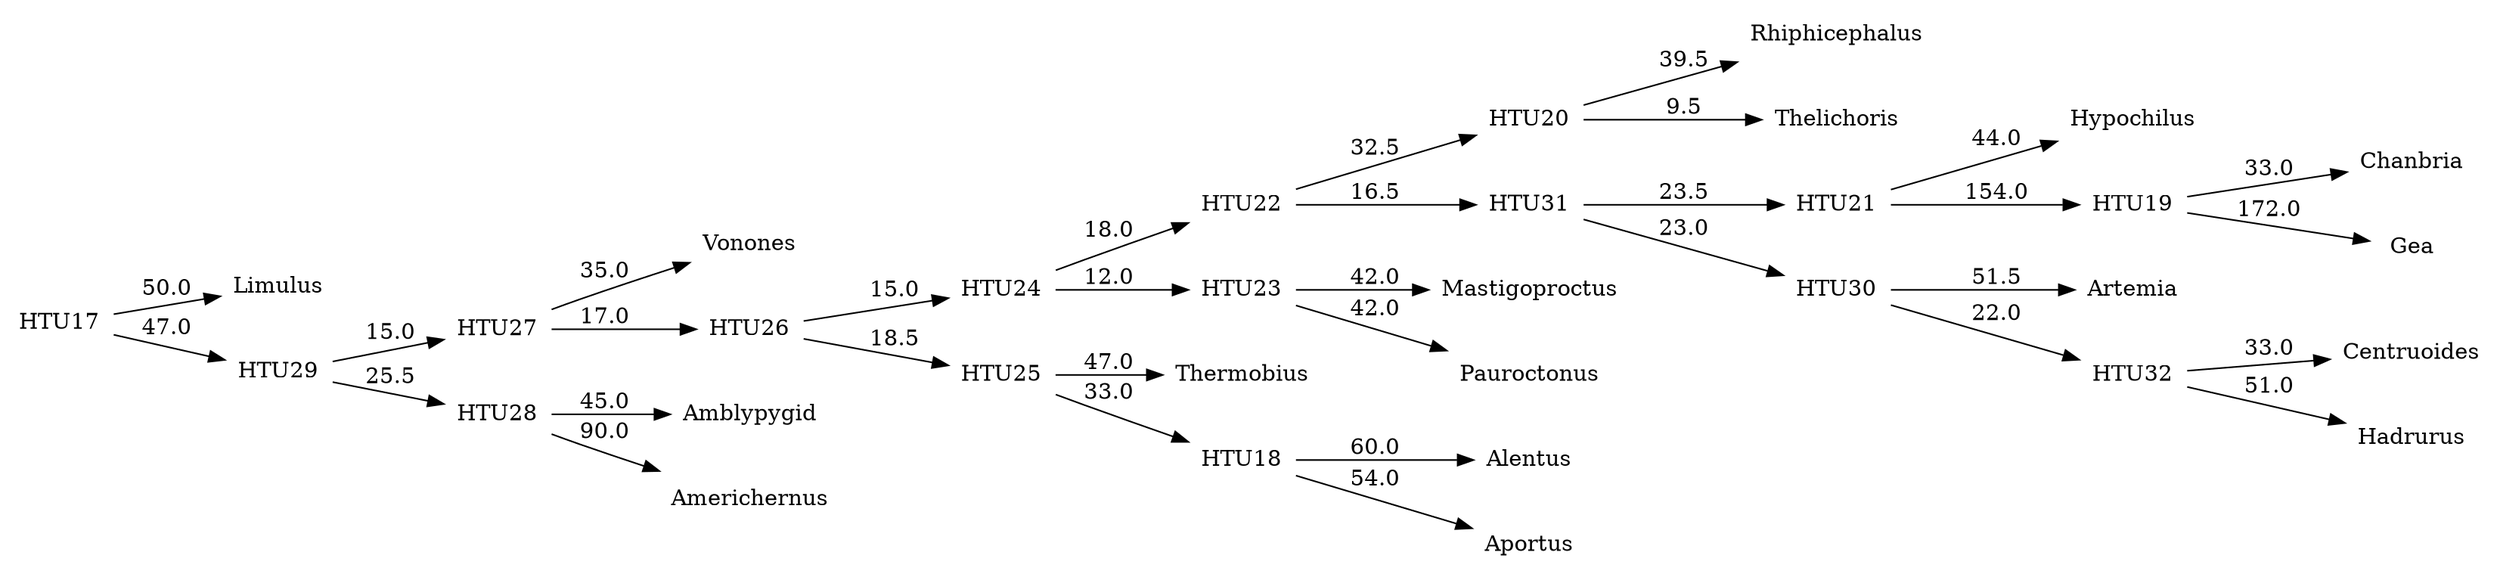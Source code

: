 digraph G {
	rankdir = LR;	node [ shape = none];

    0 [label=Alentus];
    1 [label=Amblypygid];
    2 [label=Americhernus];
    3 [label=Aportus];
    4 [label=Artemia];
    5 [label=Centruoides];
    6 [label=Chanbria];
    7 [label=Gea];
    8 [label=Hadrurus];
    9 [label=Hypochilus];
    10 [label=Limulus];
    11 [label=Mastigoproctus];
    12 [label=Pauroctonus];
    13 [label=Rhiphicephalus];
    14 [label=Thelichoris];
    15 [label=Thermobius];
    16 [label=Vonones];
    17 [label=HTU17];
    18 [label=HTU18];
    19 [label=HTU19];
    20 [label=HTU20];
    21 [label=HTU21];
    22 [label=HTU22];
    23 [label=HTU23];
    24 [label=HTU24];
    25 [label=HTU25];
    26 [label=HTU26];
    27 [label=HTU27];
    28 [label=HTU28];
    29 [label=HTU29];
    30 [label=HTU30];
    31 [label=HTU31];
    32 [label=HTU32];
    17 -> 10 [label=50.0];
    17 -> 29 [label=47.0];
    18 -> 0 [label=60.0];
    18 -> 3 [label=54.0];
    19 -> 6 [label=33.0];
    19 -> 7 [label=172.0];
    20 -> 13 [label=39.5];
    20 -> 14 [label=9.5];
    21 -> 9 [label=44.0];
    21 -> 19 [label=154.0];
    22 -> 20 [label=32.5];
    22 -> 31 [label=16.5];
    23 -> 11 [label=42.0];
    23 -> 12 [label=42.0];
    24 -> 22 [label=18.0];
    24 -> 23 [label=12.0];
    25 -> 15 [label=47.0];
    25 -> 18 [label=33.0];
    26 -> 24 [label=15.0];
    26 -> 25 [label=18.5];
    27 -> 16 [label=35.0];
    27 -> 26 [label=17.0];
    28 -> 1 [label=45.0];
    28 -> 2 [label=90.0];
    29 -> 27 [label=15.0];
    29 -> 28 [label=25.5];
    30 -> 4 [label=51.5];
    30 -> 32 [label=22.0];
    31 -> 21 [label=23.5];
    31 -> 30 [label=23.0];
    32 -> 5 [label=33.0];
    32 -> 8 [label=51.0];
}
//999.0
digraph G {
	rankdir = LR;	node [ shape = none];

    0 [label=Alentus];
    1 [label=Amblypygid];
    2 [label=Americhernus];
    3 [label=Aportus];
    4 [label=Artemia];
    5 [label=Centruoides];
    6 [label=Chanbria];
    7 [label=Gea];
    8 [label=Hadrurus];
    9 [label=Hypochilus];
    10 [label=Limulus];
    11 [label=Mastigoproctus];
    12 [label=Pauroctonus];
    13 [label=Rhiphicephalus];
    14 [label=Thelichoris];
    15 [label=Thermobius];
    16 [label=Vonones];
    17 [label=HTU17];
    18 [label=HTU18];
    19 [label=HTU19];
    20 [label=HTU20];
    21 [label=HTU21];
    22 [label=HTU22];
    23 [label=HTU23];
    24 [label=HTU24];
    25 [label=HTU25];
    26 [label=HTU26];
    27 [label=HTU27];
    28 [label=HTU28];
    29 [label=HTU29];
    30 [label=HTU30];
    31 [label=HTU31];
    32 [label=HTU32];
    17 -> 10 [label=50.0];
    17 -> 22 [label=47.0];
    18 -> 0 [label=60.0];
    18 -> 3 [label=54.0];
    19 -> 15 [label=47.0];
    19 -> 18 [label=33.0];
    20 -> 19 [label=18.5];
    20 -> 29 [label=15.0];
    21 -> 1 [label=45.0];
    21 -> 2 [label=90.0];
    22 -> 21 [label=25.5];
    22 -> 24 [label=15.0];
    23 -> 11 [label=42.0];
    23 -> 12 [label=42.0];
    24 -> 16 [label=35.0];
    24 -> 20 [label=17.0];
    25 -> 6 [label=33.0];
    25 -> 7 [label=172.0];
    26 -> 4 [label=51.5];
    26 -> 27 [label=22.0];
    27 -> 5 [label=33.0];
    27 -> 8 [label=51.0];
    28 -> 9 [label=44.0];
    28 -> 25 [label=154.0];
    29 -> 23 [label=12.0];
    29 -> 31 [label=18.0];
    30 -> 13 [label=39.5];
    30 -> 14 [label=9.5];
    31 -> 30 [label=32.5];
    31 -> 32 [label=16.5];
    32 -> 26 [label=23.0];
    32 -> 28 [label=23.5];
}
//999.0
digraph G {
	rankdir = LR;	node [ shape = none];

    0 [label=Alentus];
    1 [label=Amblypygid];
    2 [label=Americhernus];
    3 [label=Aportus];
    4 [label=Artemia];
    5 [label=Centruoides];
    6 [label=Chanbria];
    7 [label=Gea];
    8 [label=Hadrurus];
    9 [label=Hypochilus];
    10 [label=Limulus];
    11 [label=Mastigoproctus];
    12 [label=Pauroctonus];
    13 [label=Rhiphicephalus];
    14 [label=Thelichoris];
    15 [label=Thermobius];
    16 [label=Vonones];
    17 [label=HTU17];
    18 [label=HTU18];
    19 [label=HTU19];
    20 [label=HTU20];
    21 [label=HTU21];
    22 [label=HTU22];
    23 [label=HTU23];
    24 [label=HTU24];
    25 [label=HTU25];
    26 [label=HTU26];
    27 [label=HTU27];
    28 [label=HTU28];
    29 [label=HTU29];
    30 [label=HTU30];
    31 [label=HTU31];
    32 [label=HTU32];
    17 -> 10 [label=77.0];
    17 -> 22 [label=53.0];
    18 -> 0 [label=64.0];
    18 -> 3 [label=60.0];
    19 -> 15 [label=48.5];
    19 -> 18 [label=30.5];
    20 -> 19 [label=16.5];
    20 -> 23 [label=16.5];
    21 -> 1 [label=51.5];
    21 -> 2 [label=90.5];
    22 -> 21 [label=26.0];
    22 -> 24 [label=12.5];
    23 -> 12 [label=39.5];
    23 -> 29 [label=20.0];
    24 -> 16 [label=52.5];
    24 -> 20 [label=8.0];
    25 -> 6 [label=33.5];
    25 -> 7 [label=168.5];
    26 -> 4 [label=45.5];
    26 -> 27 [label=25.5];
    27 -> 5 [label=32.5];
    27 -> 8 [label=57.0];
    28 -> 9 [label=46.5];
    28 -> 32 [label=19.0];
    29 -> 11 [label=42.0];
    29 -> 31 [label=20.0];
    30 -> 13 [label=40.5];
    30 -> 14 [label=14.5];
    31 -> 28 [label=19.0];
    31 -> 30 [label=30.5];
    32 -> 25 [label=150.5];
    32 -> 26 [label=26.0];
}
//998.0
digraph G {
	rankdir = LR;	node [ shape = none];

    0 [label=Alentus];
    1 [label=Amblypygid];
    2 [label=Americhernus];
    3 [label=Aportus];
    4 [label=Artemia];
    5 [label=Centruoides];
    6 [label=Chanbria];
    7 [label=Gea];
    8 [label=Hadrurus];
    9 [label=Hypochilus];
    10 [label=Limulus];
    11 [label=Mastigoproctus];
    12 [label=Pauroctonus];
    13 [label=Rhiphicephalus];
    14 [label=Thelichoris];
    15 [label=Thermobius];
    16 [label=Vonones];
    17 [label=HTU17];
    18 [label=HTU18];
    19 [label=HTU19];
    20 [label=HTU20];
    21 [label=HTU21];
    22 [label=HTU22];
    23 [label=HTU23];
    24 [label=HTU24];
    25 [label=HTU25];
    26 [label=HTU26];
    27 [label=HTU27];
    28 [label=HTU28];
    29 [label=HTU29];
    30 [label=HTU30];
    31 [label=HTU31];
    32 [label=HTU32];
    17 -> 10 [label=77.0];
    17 -> 29 [label=53.0];
    18 -> 6 [label=33.5];
    18 -> 7 [label=168.5];
    19 -> 5 [label=32.5];
    19 -> 8 [label=57.0];
    20 -> 4 [label=45.5];
    20 -> 19 [label=25.5];
    21 -> 9 [label=46.5];
    21 -> 23 [label=19.0];
    22 -> 13 [label=40.5];
    22 -> 14 [label=14.5];
    23 -> 18 [label=150.5];
    23 -> 20 [label=26.0];
    24 -> 12 [label=39.5];
    24 -> 26 [label=20.0];
    25 -> 21 [label=19.0];
    25 -> 22 [label=30.5];
    26 -> 11 [label=42.0];
    26 -> 25 [label=20.0];
    27 -> 1 [label=51.5];
    27 -> 2 [label=90.5];
    28 -> 16 [label=52.5];
    28 -> 31 [label=8.0];
    29 -> 27 [label=26.0];
    29 -> 28 [label=12.5];
    30 -> 15 [label=48.5];
    30 -> 32 [label=30.5];
    31 -> 24 [label=16.5];
    31 -> 30 [label=16.5];
    32 -> 0 [label=64.0];
    32 -> 3 [label=60.0];
}
//998.0
digraph G {
	rankdir = LR;	node [ shape = none];

    0 [label=Alentus];
    1 [label=Amblypygid];
    2 [label=Americhernus];
    3 [label=Aportus];
    4 [label=Artemia];
    5 [label=Centruoides];
    6 [label=Chanbria];
    7 [label=Gea];
    8 [label=Hadrurus];
    9 [label=Hypochilus];
    10 [label=Limulus];
    11 [label=Mastigoproctus];
    12 [label=Pauroctonus];
    13 [label=Rhiphicephalus];
    14 [label=Thelichoris];
    15 [label=Thermobius];
    16 [label=Vonones];
    17 [label=HTU17];
    18 [label=HTU18];
    19 [label=HTU19];
    20 [label=HTU20];
    21 [label=HTU21];
    22 [label=HTU22];
    23 [label=HTU23];
    24 [label=HTU24];
    25 [label=HTU25];
    26 [label=HTU26];
    27 [label=HTU27];
    28 [label=HTU28];
    29 [label=HTU29];
    30 [label=HTU30];
    31 [label=HTU31];
    32 [label=HTU32];
    17 -> 10 [label=77.0];
    17 -> 26 [label=53.0];
    18 -> 0 [label=64.0];
    18 -> 3 [label=60.0];
    19 -> 13 [label=40.5];
    19 -> 14 [label=14.5];
    20 -> 11 [label=42.0];
    20 -> 28 [label=20.0];
    21 -> 12 [label=39.5];
    21 -> 20 [label=20.0];
    22 -> 15 [label=48.5];
    22 -> 18 [label=30.5];
    23 -> 21 [label=16.5];
    23 -> 22 [label=16.5];
    24 -> 16 [label=52.5];
    24 -> 23 [label=8.0];
    25 -> 1 [label=51.5];
    25 -> 2 [label=90.5];
    26 -> 24 [label=12.5];
    26 -> 25 [label=26.0];
    27 -> 9 [label=46.5];
    27 -> 32 [label=19.0];
    28 -> 19 [label=30.5];
    28 -> 27 [label=19.0];
    29 -> 5 [label=32.5];
    29 -> 8 [label=57.0];
    30 -> 6 [label=33.5];
    30 -> 7 [label=168.5];
    31 -> 4 [label=45.5];
    31 -> 29 [label=25.5];
    32 -> 30 [label=150.5];
    32 -> 31 [label=26.0];
}
//998.0
digraph G {
	rankdir = LR;	node [ shape = none];

    0 [label=Alentus];
    1 [label=Amblypygid];
    2 [label=Americhernus];
    3 [label=Aportus];
    4 [label=Artemia];
    5 [label=Centruoides];
    6 [label=Chanbria];
    7 [label=Gea];
    8 [label=Hadrurus];
    9 [label=Hypochilus];
    10 [label=Limulus];
    11 [label=Mastigoproctus];
    12 [label=Pauroctonus];
    13 [label=Rhiphicephalus];
    14 [label=Thelichoris];
    15 [label=Thermobius];
    16 [label=Vonones];
    17 [label=HTU17];
    18 [label=HTU18];
    19 [label=HTU19];
    20 [label=HTU20];
    21 [label=HTU21];
    22 [label=HTU22];
    23 [label=HTU23];
    24 [label=HTU24];
    25 [label=HTU25];
    26 [label=HTU26];
    27 [label=HTU27];
    28 [label=HTU28];
    29 [label=HTU29];
    30 [label=HTU30];
    31 [label=HTU31];
    32 [label=HTU32];
    17 -> 10 [label=77.0];
    17 -> 24 [label=53.0];
    18 -> 0 [label=64.0];
    18 -> 3 [label=60.0];
    19 -> 12 [label=39.5];
    19 -> 26 [label=20.0];
    20 -> 15 [label=48.5];
    20 -> 18 [label=30.5];
    21 -> 19 [label=16.5];
    21 -> 20 [label=16.5];
    22 -> 16 [label=52.5];
    22 -> 21 [label=8.0];
    23 -> 1 [label=51.5];
    23 -> 2 [label=90.5];
    24 -> 22 [label=12.5];
    24 -> 23 [label=26.0];
    25 -> 31 [label=19.0];
    25 -> 32 [label=30.5];
    26 -> 11 [label=42.0];
    26 -> 25 [label=20.0];
    27 -> 5 [label=32.5];
    27 -> 8 [label=57.0];
    28 -> 6 [label=33.5];
    28 -> 7 [label=168.5];
    29 -> 4 [label=45.5];
    29 -> 27 [label=25.5];
    30 -> 28 [label=150.5];
    30 -> 29 [label=26.0];
    31 -> 9 [label=46.5];
    31 -> 30 [label=19.0];
    32 -> 13 [label=40.5];
    32 -> 14 [label=14.5];
}
//998.0
digraph G {
	rankdir = LR;	node [ shape = none];

    0 [label=Alentus];
    1 [label=Amblypygid];
    2 [label=Americhernus];
    3 [label=Aportus];
    4 [label=Artemia];
    5 [label=Centruoides];
    6 [label=Chanbria];
    7 [label=Gea];
    8 [label=Hadrurus];
    9 [label=Hypochilus];
    10 [label=Limulus];
    11 [label=Mastigoproctus];
    12 [label=Pauroctonus];
    13 [label=Rhiphicephalus];
    14 [label=Thelichoris];
    15 [label=Thermobius];
    16 [label=Vonones];
    17 [label=HTU17];
    18 [label=HTU18];
    19 [label=HTU19];
    20 [label=HTU20];
    21 [label=HTU21];
    22 [label=HTU22];
    23 [label=HTU23];
    24 [label=HTU24];
    25 [label=HTU25];
    26 [label=HTU26];
    27 [label=HTU27];
    28 [label=HTU28];
    29 [label=HTU29];
    30 [label=HTU30];
    31 [label=HTU31];
    32 [label=HTU32];
    17 -> 10 [label=77.0];
    17 -> 22 [label=53.0];
    18 -> 0 [label=64.0];
    18 -> 3 [label=60.0];
    19 -> 15 [label=48.5];
    19 -> 18 [label=30.5];
    20 -> 16 [label=52.5];
    20 -> 24 [label=8.0];
    21 -> 1 [label=51.5];
    21 -> 2 [label=90.5];
    22 -> 20 [label=12.5];
    22 -> 21 [label=26.0];
    23 -> 12 [label=39.5];
    23 -> 32 [label=20.0];
    24 -> 19 [label=16.5];
    24 -> 23 [label=16.5];
    25 -> 5 [label=32.5];
    25 -> 8 [label=57.0];
    26 -> 6 [label=33.5];
    26 -> 7 [label=168.5];
    27 -> 4 [label=45.5];
    27 -> 25 [label=25.5];
    28 -> 26 [label=150.5];
    28 -> 27 [label=26.0];
    29 -> 9 [label=46.5];
    29 -> 28 [label=19.0];
    30 -> 13 [label=40.5];
    30 -> 14 [label=14.5];
    31 -> 29 [label=19.0];
    31 -> 30 [label=30.5];
    32 -> 11 [label=42.0];
    32 -> 31 [label=20.0];
}
//998.0
digraph G {
	rankdir = LR;	node [ shape = none];

    0 [label=Alentus];
    1 [label=Amblypygid];
    2 [label=Americhernus];
    3 [label=Aportus];
    4 [label=Artemia];
    5 [label=Centruoides];
    6 [label=Chanbria];
    7 [label=Gea];
    8 [label=Hadrurus];
    9 [label=Hypochilus];
    10 [label=Limulus];
    11 [label=Mastigoproctus];
    12 [label=Pauroctonus];
    13 [label=Rhiphicephalus];
    14 [label=Thelichoris];
    15 [label=Thermobius];
    16 [label=Vonones];
    17 [label=HTU17];
    18 [label=HTU18];
    19 [label=HTU19];
    20 [label=HTU20];
    21 [label=HTU21];
    22 [label=HTU22];
    23 [label=HTU23];
    24 [label=HTU24];
    25 [label=HTU25];
    26 [label=HTU26];
    27 [label=HTU27];
    28 [label=HTU28];
    29 [label=HTU29];
    30 [label=HTU30];
    31 [label=HTU31];
    32 [label=HTU32];
    17 -> 10 [label=77.0];
    17 -> 26 [label=53.0];
    18 -> 13 [label=40.5];
    18 -> 14 [label=14.5];
    19 -> 11 [label=42.0];
    19 -> 28 [label=20.0];
    20 -> 0 [label=64.0];
    20 -> 3 [label=60.0];
    21 -> 15 [label=48.5];
    21 -> 20 [label=30.5];
    22 -> 12 [label=39.5];
    22 -> 19 [label=20.0];
    23 -> 21 [label=16.5];
    23 -> 22 [label=16.5];
    24 -> 1 [label=51.5];
    24 -> 2 [label=90.5];
    25 -> 16 [label=52.5];
    25 -> 23 [label=8.0];
    26 -> 24 [label=26.0];
    26 -> 25 [label=12.5];
    27 -> 9 [label=46.5];
    27 -> 32 [label=19.0];
    28 -> 18 [label=30.5];
    28 -> 27 [label=19.0];
    29 -> 6 [label=33.5];
    29 -> 7 [label=168.5];
    30 -> 5 [label=32.5];
    30 -> 8 [label=57.0];
    31 -> 4 [label=45.5];
    31 -> 30 [label=25.5];
    32 -> 29 [label=150.5];
    32 -> 31 [label=26.0];
}
//998.0
digraph G {
	rankdir = LR;	node [ shape = none];

    0 [label=Alentus];
    1 [label=Amblypygid];
    2 [label=Americhernus];
    3 [label=Aportus];
    4 [label=Artemia];
    5 [label=Centruoides];
    6 [label=Chanbria];
    7 [label=Gea];
    8 [label=Hadrurus];
    9 [label=Hypochilus];
    10 [label=Limulus];
    11 [label=Mastigoproctus];
    12 [label=Pauroctonus];
    13 [label=Rhiphicephalus];
    14 [label=Thelichoris];
    15 [label=Thermobius];
    16 [label=Vonones];
    17 [label=HTU17];
    18 [label=HTU18];
    19 [label=HTU19];
    20 [label=HTU20];
    21 [label=HTU21];
    22 [label=HTU22];
    23 [label=HTU23];
    24 [label=HTU24];
    25 [label=HTU25];
    26 [label=HTU26];
    27 [label=HTU27];
    28 [label=HTU28];
    29 [label=HTU29];
    30 [label=HTU30];
    31 [label=HTU31];
    32 [label=HTU32];
    17 -> 10 [label=77.0];
    17 -> 27 [label=53.0];
    18 -> 0 [label=64.0];
    18 -> 3 [label=60.0];
    19 -> 13 [label=40.5];
    19 -> 14 [label=14.5];
    20 -> 19 [label=30.5];
    20 -> 29 [label=19.0];
    21 -> 11 [label=42.0];
    21 -> 20 [label=20.0];
    22 -> 12 [label=39.5];
    22 -> 21 [label=20.0];
    23 -> 15 [label=48.5];
    23 -> 18 [label=30.5];
    24 -> 22 [label=16.5];
    24 -> 23 [label=16.5];
    25 -> 1 [label=51.5];
    25 -> 2 [label=90.5];
    26 -> 16 [label=52.5];
    26 -> 24 [label=8.0];
    27 -> 25 [label=26.0];
    27 -> 26 [label=12.5];
    28 -> 31 [label=150.5];
    28 -> 32 [label=26.0];
    29 -> 9 [label=46.5];
    29 -> 28 [label=19.0];
    30 -> 5 [label=32.5];
    30 -> 8 [label=57.0];
    31 -> 6 [label=33.5];
    31 -> 7 [label=168.5];
    32 -> 4 [label=45.5];
    32 -> 30 [label=25.5];
}
//998.0
digraph G {
	rankdir = LR;	node [ shape = none];

    0 [label=Alentus];
    1 [label=Amblypygid];
    2 [label=Americhernus];
    3 [label=Aportus];
    4 [label=Artemia];
    5 [label=Centruoides];
    6 [label=Chanbria];
    7 [label=Gea];
    8 [label=Hadrurus];
    9 [label=Hypochilus];
    10 [label=Limulus];
    11 [label=Mastigoproctus];
    12 [label=Pauroctonus];
    13 [label=Rhiphicephalus];
    14 [label=Thelichoris];
    15 [label=Thermobius];
    16 [label=Vonones];
    17 [label=HTU17];
    18 [label=HTU18];
    19 [label=HTU19];
    20 [label=HTU20];
    21 [label=HTU21];
    22 [label=HTU22];
    23 [label=HTU23];
    24 [label=HTU24];
    25 [label=HTU25];
    26 [label=HTU26];
    27 [label=HTU27];
    28 [label=HTU28];
    29 [label=HTU29];
    30 [label=HTU30];
    31 [label=HTU31];
    32 [label=HTU32];
    17 -> 10 [label=77.0];
    17 -> 26 [label=53.0];
    18 -> 13 [label=40.5];
    18 -> 14 [label=14.5];
    19 -> 11 [label=42.0];
    19 -> 28 [label=20.0];
    20 -> 0 [label=64.0];
    20 -> 3 [label=60.0];
    21 -> 15 [label=48.5];
    21 -> 20 [label=30.5];
    22 -> 12 [label=39.5];
    22 -> 19 [label=20.0];
    23 -> 21 [label=16.5];
    23 -> 22 [label=16.5];
    24 -> 16 [label=52.5];
    24 -> 23 [label=8.0];
    25 -> 1 [label=51.5];
    25 -> 2 [label=90.5];
    26 -> 24 [label=12.5];
    26 -> 25 [label=26.0];
    27 -> 9 [label=46.5];
    27 -> 31 [label=19.0];
    28 -> 18 [label=30.5];
    28 -> 27 [label=19.0];
    29 -> 5 [label=32.5];
    29 -> 8 [label=57.0];
    30 -> 6 [label=33.5];
    30 -> 7 [label=168.5];
    31 -> 30 [label=150.5];
    31 -> 32 [label=26.0];
    32 -> 4 [label=45.5];
    32 -> 29 [label=25.5];
}
//998.0
